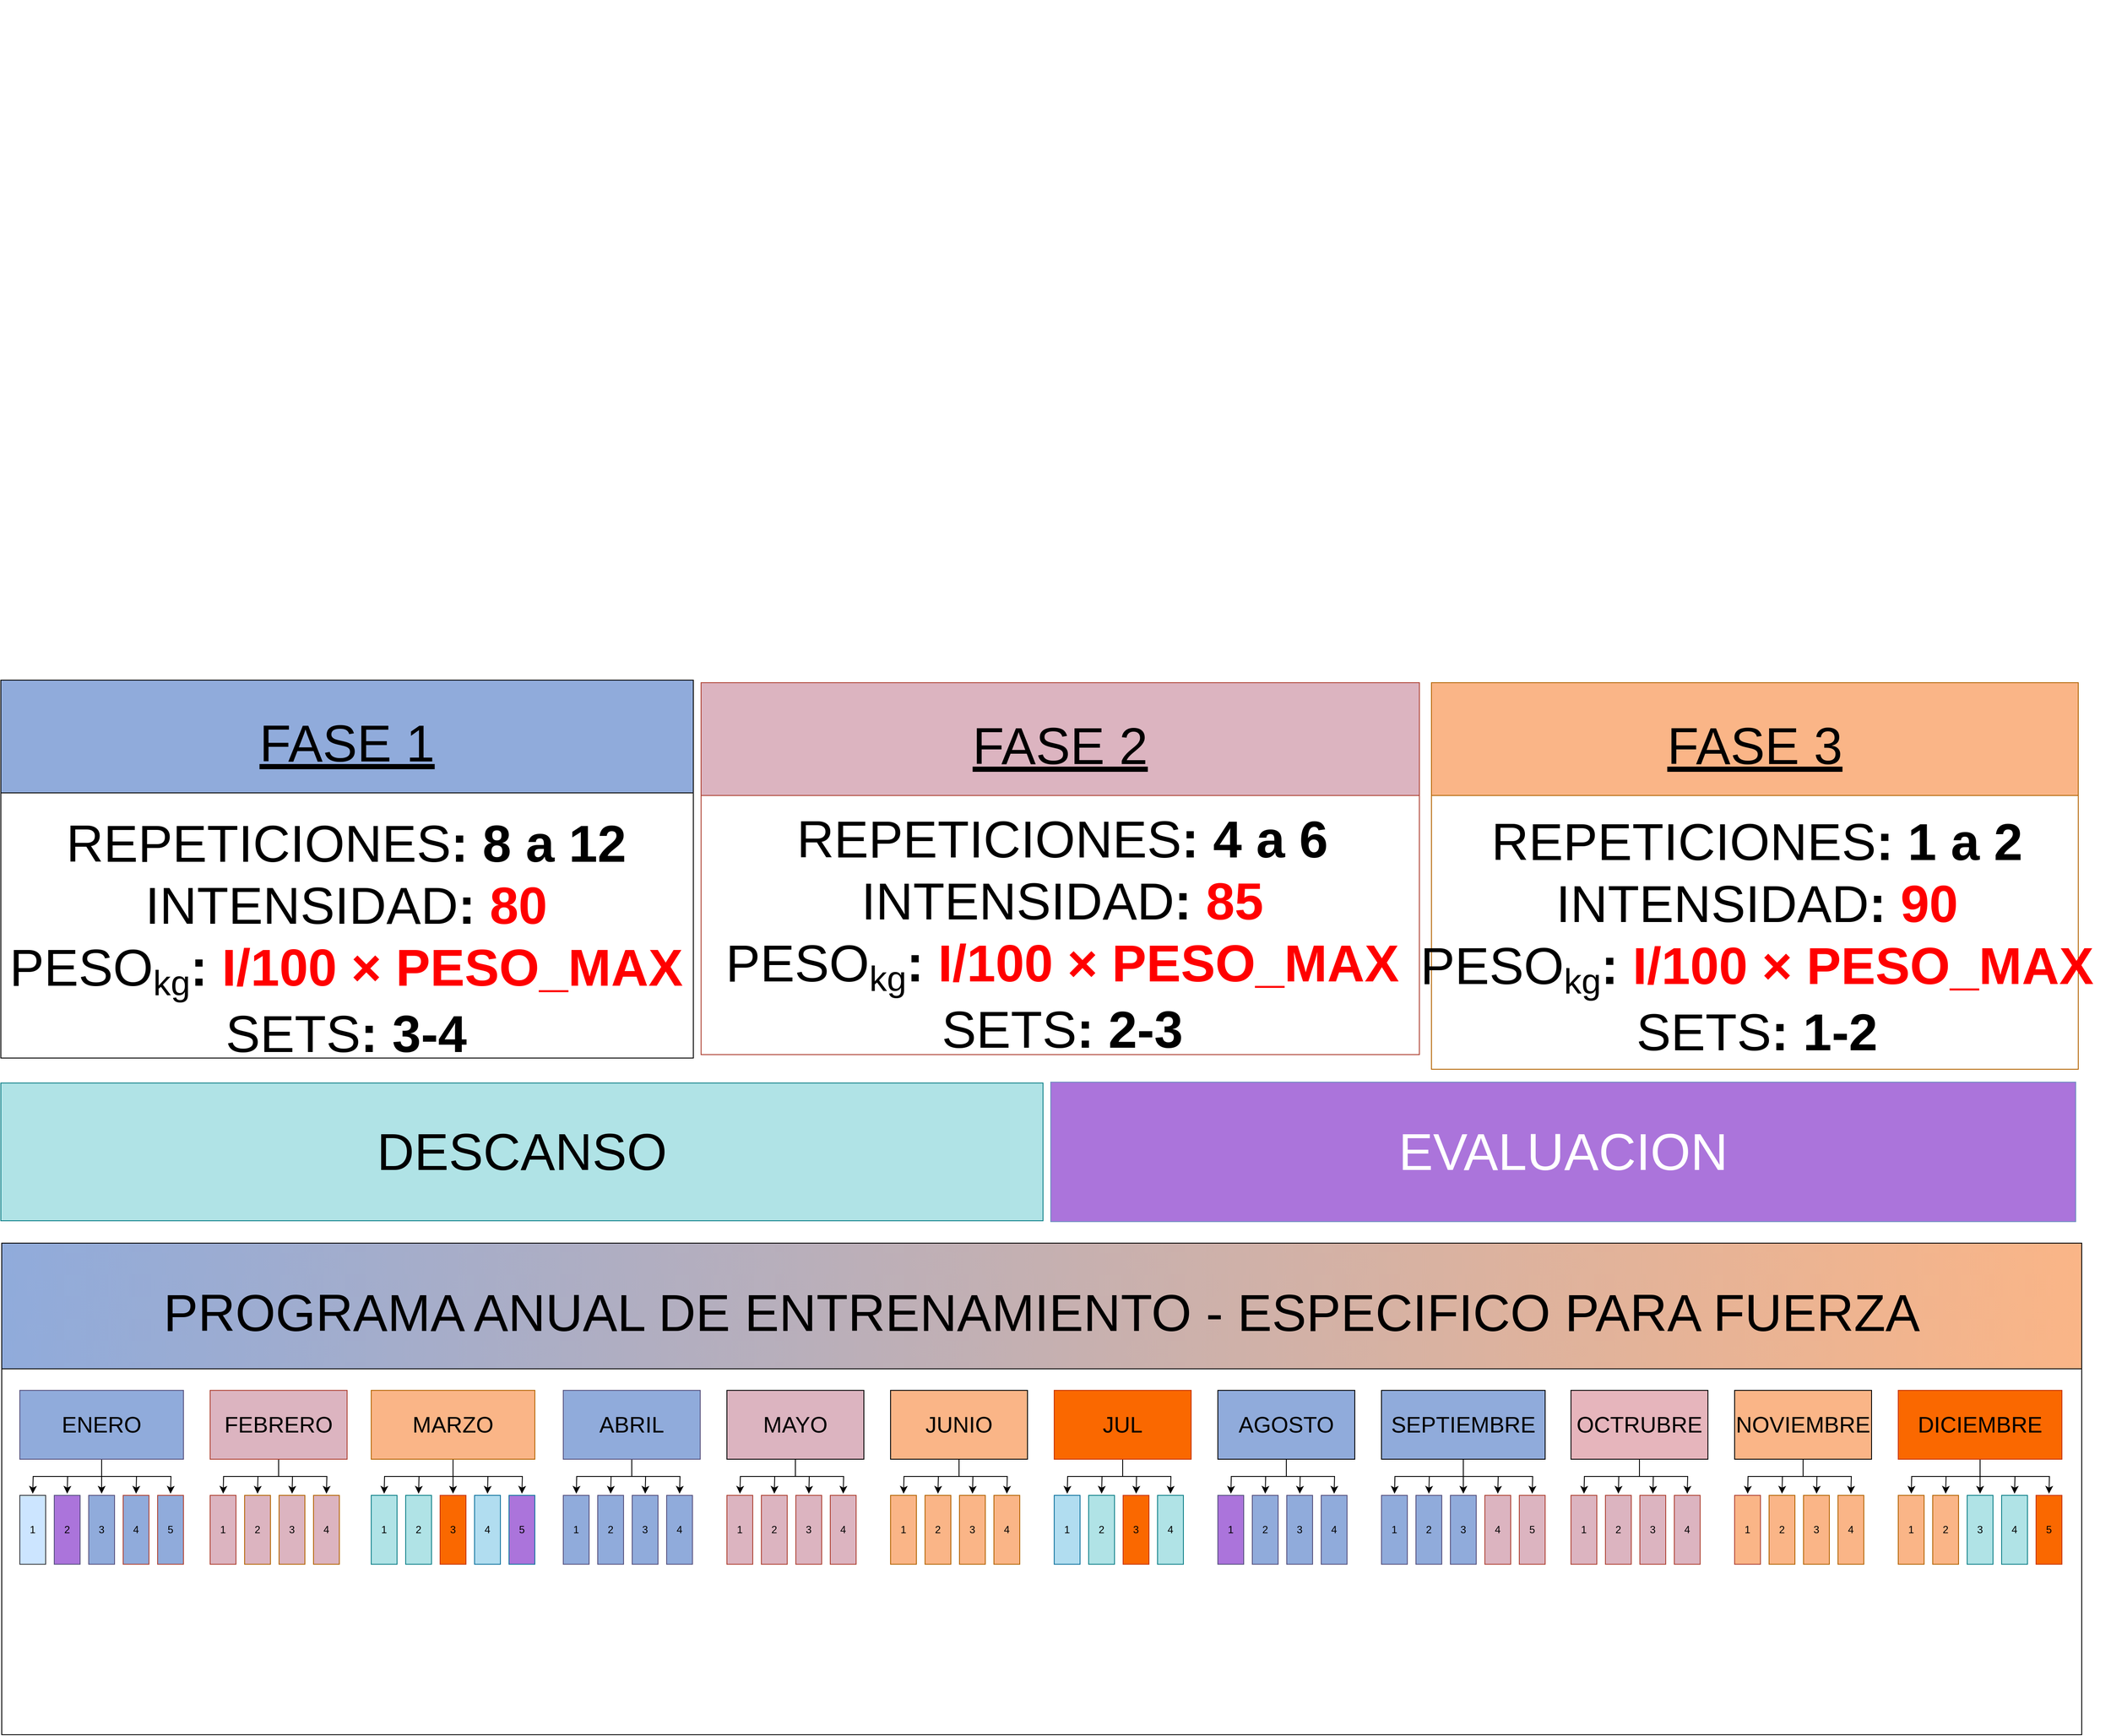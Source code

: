 <mxfile version="20.8.20" type="github">
  <diagram id="v5hP3LnzkyjKXNR7ILOM" name="Page-1">
    <mxGraphModel dx="2040" dy="2489" grid="1" gridSize="1" guides="1" tooltips="1" connect="1" arrows="1" fold="1" page="1" pageScale="1" pageWidth="827" pageHeight="1169" math="0" shadow="0">
      <root>
        <mxCell id="0" />
        <mxCell id="1" parent="0" />
        <mxCell id="fFUsiUg8K44ykZOcUOI2-355" value="" style="shape=image;imageAspect=0;aspect=fixed;verticalLabelPosition=bottom;verticalAlign=top;image=https://i.imgur.com/oUZB5g9.png;clipPath=inset(74.07% 0% 0% 0%);" parent="1" vertex="1">
          <mxGeometry x="403" y="-966" width="2409" height="337.26" as="geometry" />
        </mxCell>
        <mxCell id="fFUsiUg8K44ykZOcUOI2-368" value="" style="shape=image;imageAspect=0;aspect=fixed;verticalLabelPosition=bottom;verticalAlign=top;image=https://i.imgur.com/oUZB5g9.png;clipPath=inset(34.57% 0% 31.48% 0%);" parent="1" vertex="1">
          <mxGeometry x="405" y="-617" width="2410" height="441.83" as="geometry" />
        </mxCell>
        <mxCell id="fFUsiUg8K44ykZOcUOI2-369" value="PROGRAMA ANUAL DE ENTRENAMIENTO - ESPECIFICO PARA FUERZA" style="swimlane;fontFamily=Helvetica;fontSize=60;fontColor=default;strokeColor=#000000;fillColor=#FAB587;gradientColor=#90ABDB;gradientDirection=west;startSize=146;fontStyle=0;swimlaneFillColor=none;rounded=0;sketch=0;glass=0;swimlaneLine=1;" parent="1" vertex="1">
          <mxGeometry x="405" y="478" width="2415" height="571" as="geometry" />
        </mxCell>
        <mxCell id="fFUsiUg8K44ykZOcUOI2-370" style="edgeStyle=orthogonalEdgeStyle;rounded=0;orthogonalLoop=1;jettySize=auto;html=1;" parent="fFUsiUg8K44ykZOcUOI2-369" source="fFUsiUg8K44ykZOcUOI2-375" edge="1">
          <mxGeometry relative="1" as="geometry">
            <mxPoint x="36" y="291" as="targetPoint" />
          </mxGeometry>
        </mxCell>
        <mxCell id="fFUsiUg8K44ykZOcUOI2-371" style="edgeStyle=orthogonalEdgeStyle;rounded=0;orthogonalLoop=1;jettySize=auto;html=1;entryX=0.5;entryY=0;entryDx=0;entryDy=0;" parent="fFUsiUg8K44ykZOcUOI2-369" source="fFUsiUg8K44ykZOcUOI2-375" edge="1">
          <mxGeometry relative="1" as="geometry">
            <mxPoint x="76" y="291" as="targetPoint" />
          </mxGeometry>
        </mxCell>
        <mxCell id="fFUsiUg8K44ykZOcUOI2-372" style="edgeStyle=orthogonalEdgeStyle;rounded=0;orthogonalLoop=1;jettySize=auto;html=1;" parent="fFUsiUg8K44ykZOcUOI2-369" source="fFUsiUg8K44ykZOcUOI2-375" edge="1">
          <mxGeometry relative="1" as="geometry">
            <mxPoint x="116" y="291" as="targetPoint" />
          </mxGeometry>
        </mxCell>
        <mxCell id="fFUsiUg8K44ykZOcUOI2-373" style="edgeStyle=orthogonalEdgeStyle;rounded=0;orthogonalLoop=1;jettySize=auto;html=1;entryX=0.5;entryY=0;entryDx=0;entryDy=0;" parent="fFUsiUg8K44ykZOcUOI2-369" source="fFUsiUg8K44ykZOcUOI2-375" edge="1">
          <mxGeometry relative="1" as="geometry">
            <mxPoint x="156" y="291" as="targetPoint" />
          </mxGeometry>
        </mxCell>
        <mxCell id="fFUsiUg8K44ykZOcUOI2-374" style="edgeStyle=orthogonalEdgeStyle;rounded=0;orthogonalLoop=1;jettySize=auto;html=1;entryX=0.5;entryY=0;entryDx=0;entryDy=0;" parent="fFUsiUg8K44ykZOcUOI2-369" source="fFUsiUg8K44ykZOcUOI2-375" edge="1">
          <mxGeometry relative="1" as="geometry">
            <mxPoint x="196" y="291" as="targetPoint" />
          </mxGeometry>
        </mxCell>
        <mxCell id="fFUsiUg8K44ykZOcUOI2-375" value="ENERO" style="rounded=0;whiteSpace=wrap;html=1;fillColor=#90ABDB;strokeColor=#56517e;fontSize=26;" parent="fFUsiUg8K44ykZOcUOI2-369" vertex="1">
          <mxGeometry x="21" y="171" width="190" height="80" as="geometry" />
        </mxCell>
        <mxCell id="fFUsiUg8K44ykZOcUOI2-377" value="1" style="rounded=0;whiteSpace=wrap;html=1;fillColor=#cce5ff;strokeColor=#36393d;" parent="fFUsiUg8K44ykZOcUOI2-369" vertex="1">
          <mxGeometry x="21" y="293" width="30" height="80" as="geometry" />
        </mxCell>
        <mxCell id="fFUsiUg8K44ykZOcUOI2-379" value="2" style="rounded=0;whiteSpace=wrap;html=1;fillColor=#AB74DB;strokeColor=#56517e;" parent="fFUsiUg8K44ykZOcUOI2-369" vertex="1">
          <mxGeometry x="61" y="293" width="30" height="80" as="geometry" />
        </mxCell>
        <mxCell id="fFUsiUg8K44ykZOcUOI2-381" value="3" style="rounded=0;whiteSpace=wrap;html=1;fillColor=#90ABDB;strokeColor=#56517e;" parent="fFUsiUg8K44ykZOcUOI2-369" vertex="1">
          <mxGeometry x="101" y="293" width="30" height="80" as="geometry" />
        </mxCell>
        <mxCell id="fFUsiUg8K44ykZOcUOI2-383" value="4" style="rounded=0;whiteSpace=wrap;html=1;fillColor=#90ABDB;strokeColor=#ae4132;" parent="fFUsiUg8K44ykZOcUOI2-369" vertex="1">
          <mxGeometry x="141" y="293" width="30" height="80" as="geometry" />
        </mxCell>
        <mxCell id="fFUsiUg8K44ykZOcUOI2-384" value="5" style="rounded=0;whiteSpace=wrap;html=1;fillColor=#90ABDB;strokeColor=#ae4132;" parent="fFUsiUg8K44ykZOcUOI2-369" vertex="1">
          <mxGeometry x="181" y="293" width="30" height="80" as="geometry" />
        </mxCell>
        <mxCell id="fFUsiUg8K44ykZOcUOI2-385" style="edgeStyle=orthogonalEdgeStyle;rounded=0;orthogonalLoop=1;jettySize=auto;html=1;" parent="fFUsiUg8K44ykZOcUOI2-369" source="fFUsiUg8K44ykZOcUOI2-389" edge="1">
          <mxGeometry relative="1" as="geometry">
            <mxPoint x="257.111" y="291" as="targetPoint" />
          </mxGeometry>
        </mxCell>
        <mxCell id="fFUsiUg8K44ykZOcUOI2-386" style="edgeStyle=orthogonalEdgeStyle;rounded=0;orthogonalLoop=1;jettySize=auto;html=1;entryX=0.5;entryY=0;entryDx=0;entryDy=0;" parent="fFUsiUg8K44ykZOcUOI2-369" source="fFUsiUg8K44ykZOcUOI2-389" edge="1">
          <mxGeometry relative="1" as="geometry">
            <mxPoint x="297" y="291" as="targetPoint" />
          </mxGeometry>
        </mxCell>
        <mxCell id="fFUsiUg8K44ykZOcUOI2-387" style="edgeStyle=orthogonalEdgeStyle;rounded=0;orthogonalLoop=1;jettySize=auto;html=1;" parent="fFUsiUg8K44ykZOcUOI2-369" source="fFUsiUg8K44ykZOcUOI2-389" edge="1">
          <mxGeometry relative="1" as="geometry">
            <mxPoint x="337.111" y="291" as="targetPoint" />
          </mxGeometry>
        </mxCell>
        <mxCell id="fFUsiUg8K44ykZOcUOI2-388" style="edgeStyle=orthogonalEdgeStyle;rounded=0;orthogonalLoop=1;jettySize=auto;html=1;entryX=0.5;entryY=0;entryDx=0;entryDy=0;" parent="fFUsiUg8K44ykZOcUOI2-369" source="fFUsiUg8K44ykZOcUOI2-389" edge="1">
          <mxGeometry relative="1" as="geometry">
            <mxPoint x="377" y="291" as="targetPoint" />
          </mxGeometry>
        </mxCell>
        <mxCell id="fFUsiUg8K44ykZOcUOI2-389" value="FEBRERO&lt;br style=&quot;font-size: 26px;&quot;&gt;" style="rounded=0;whiteSpace=wrap;html=1;fillColor=#DCB4C0;fontSize=26;strokeColor=#ae4132;" parent="fFUsiUg8K44ykZOcUOI2-369" vertex="1">
          <mxGeometry x="242" y="171" width="159" height="80" as="geometry" />
        </mxCell>
        <mxCell id="fFUsiUg8K44ykZOcUOI2-391" value="1" style="rounded=0;whiteSpace=wrap;html=1;fillColor=#DCB4C0;strokeColor=#ae4132;" parent="fFUsiUg8K44ykZOcUOI2-369" vertex="1">
          <mxGeometry x="242" y="293" width="30" height="80" as="geometry" />
        </mxCell>
        <mxCell id="fFUsiUg8K44ykZOcUOI2-393" value="2" style="rounded=0;whiteSpace=wrap;html=1;fillColor=#DCB4C0;strokeColor=#b46504;" parent="fFUsiUg8K44ykZOcUOI2-369" vertex="1">
          <mxGeometry x="282" y="293" width="30" height="80" as="geometry" />
        </mxCell>
        <mxCell id="fFUsiUg8K44ykZOcUOI2-395" value="3" style="rounded=0;whiteSpace=wrap;html=1;fillColor=#DCB4C0;strokeColor=#b46504;" parent="fFUsiUg8K44ykZOcUOI2-369" vertex="1">
          <mxGeometry x="322" y="293" width="30" height="80" as="geometry" />
        </mxCell>
        <mxCell id="fFUsiUg8K44ykZOcUOI2-396" value="4" style="rounded=0;whiteSpace=wrap;html=1;fillColor=#DCB4C0;strokeColor=#b46504;" parent="fFUsiUg8K44ykZOcUOI2-369" vertex="1">
          <mxGeometry x="362" y="293" width="30" height="80" as="geometry" />
        </mxCell>
        <mxCell id="fFUsiUg8K44ykZOcUOI2-397" style="edgeStyle=orthogonalEdgeStyle;rounded=0;orthogonalLoop=1;jettySize=auto;html=1;" parent="fFUsiUg8K44ykZOcUOI2-369" source="fFUsiUg8K44ykZOcUOI2-402" edge="1">
          <mxGeometry relative="1" as="geometry">
            <mxPoint x="444" y="291" as="targetPoint" />
          </mxGeometry>
        </mxCell>
        <mxCell id="fFUsiUg8K44ykZOcUOI2-398" style="edgeStyle=orthogonalEdgeStyle;rounded=0;orthogonalLoop=1;jettySize=auto;html=1;entryX=0.5;entryY=0;entryDx=0;entryDy=0;" parent="fFUsiUg8K44ykZOcUOI2-369" source="fFUsiUg8K44ykZOcUOI2-402" edge="1">
          <mxGeometry relative="1" as="geometry">
            <mxPoint x="484" y="291" as="targetPoint" />
          </mxGeometry>
        </mxCell>
        <mxCell id="fFUsiUg8K44ykZOcUOI2-399" style="edgeStyle=orthogonalEdgeStyle;rounded=0;orthogonalLoop=1;jettySize=auto;html=1;" parent="fFUsiUg8K44ykZOcUOI2-369" source="fFUsiUg8K44ykZOcUOI2-402" edge="1">
          <mxGeometry relative="1" as="geometry">
            <mxPoint x="524" y="291" as="targetPoint" />
          </mxGeometry>
        </mxCell>
        <mxCell id="fFUsiUg8K44ykZOcUOI2-400" style="edgeStyle=orthogonalEdgeStyle;rounded=0;orthogonalLoop=1;jettySize=auto;html=1;entryX=0.5;entryY=0;entryDx=0;entryDy=0;" parent="fFUsiUg8K44ykZOcUOI2-369" source="fFUsiUg8K44ykZOcUOI2-402" edge="1">
          <mxGeometry relative="1" as="geometry">
            <mxPoint x="564" y="291" as="targetPoint" />
          </mxGeometry>
        </mxCell>
        <mxCell id="fFUsiUg8K44ykZOcUOI2-401" style="edgeStyle=orthogonalEdgeStyle;rounded=0;orthogonalLoop=1;jettySize=auto;html=1;entryX=0.5;entryY=0;entryDx=0;entryDy=0;" parent="fFUsiUg8K44ykZOcUOI2-369" source="fFUsiUg8K44ykZOcUOI2-402" edge="1">
          <mxGeometry relative="1" as="geometry">
            <mxPoint x="604" y="291" as="targetPoint" />
          </mxGeometry>
        </mxCell>
        <mxCell id="fFUsiUg8K44ykZOcUOI2-402" value="MARZO" style="rounded=0;whiteSpace=wrap;html=1;fillColor=#FAB587;fontSize=26;strokeColor=#b46504;" parent="fFUsiUg8K44ykZOcUOI2-369" vertex="1">
          <mxGeometry x="429" y="171" width="190" height="80" as="geometry" />
        </mxCell>
        <mxCell id="fFUsiUg8K44ykZOcUOI2-404" value="1" style="rounded=0;whiteSpace=wrap;html=1;fillColor=#b0e3e6;strokeColor=#0e8088;" parent="fFUsiUg8K44ykZOcUOI2-369" vertex="1">
          <mxGeometry x="429" y="293" width="30" height="80" as="geometry" />
        </mxCell>
        <mxCell id="fFUsiUg8K44ykZOcUOI2-406" value="2" style="rounded=0;whiteSpace=wrap;html=1;fillColor=#b0e3e6;strokeColor=#0e8088;" parent="fFUsiUg8K44ykZOcUOI2-369" vertex="1">
          <mxGeometry x="469" y="293" width="30" height="80" as="geometry" />
        </mxCell>
        <mxCell id="fFUsiUg8K44ykZOcUOI2-408" value="3" style="rounded=0;whiteSpace=wrap;html=1;fillColor=#fa6800;strokeColor=#C73500;fontColor=#000000;" parent="fFUsiUg8K44ykZOcUOI2-369" vertex="1">
          <mxGeometry x="509" y="293" width="30" height="80" as="geometry" />
        </mxCell>
        <mxCell id="fFUsiUg8K44ykZOcUOI2-410" value="4" style="rounded=0;whiteSpace=wrap;html=1;fillColor=#b1ddf0;strokeColor=#10739e;" parent="fFUsiUg8K44ykZOcUOI2-369" vertex="1">
          <mxGeometry x="549" y="293" width="30" height="80" as="geometry" />
        </mxCell>
        <mxCell id="fFUsiUg8K44ykZOcUOI2-411" value="5" style="rounded=0;whiteSpace=wrap;html=1;fillColor=#AB74DB;strokeColor=#10739e;" parent="fFUsiUg8K44ykZOcUOI2-369" vertex="1">
          <mxGeometry x="589" y="293" width="30" height="80" as="geometry" />
        </mxCell>
        <mxCell id="fFUsiUg8K44ykZOcUOI2-412" style="edgeStyle=orthogonalEdgeStyle;rounded=0;orthogonalLoop=1;jettySize=auto;html=1;" parent="fFUsiUg8K44ykZOcUOI2-369" source="fFUsiUg8K44ykZOcUOI2-416" edge="1">
          <mxGeometry relative="1" as="geometry">
            <mxPoint x="667.111" y="291" as="targetPoint" />
          </mxGeometry>
        </mxCell>
        <mxCell id="fFUsiUg8K44ykZOcUOI2-413" style="edgeStyle=orthogonalEdgeStyle;rounded=0;orthogonalLoop=1;jettySize=auto;html=1;entryX=0.5;entryY=0;entryDx=0;entryDy=0;" parent="fFUsiUg8K44ykZOcUOI2-369" source="fFUsiUg8K44ykZOcUOI2-416" edge="1">
          <mxGeometry relative="1" as="geometry">
            <mxPoint x="707" y="291" as="targetPoint" />
          </mxGeometry>
        </mxCell>
        <mxCell id="fFUsiUg8K44ykZOcUOI2-414" style="edgeStyle=orthogonalEdgeStyle;rounded=0;orthogonalLoop=1;jettySize=auto;html=1;" parent="fFUsiUg8K44ykZOcUOI2-369" source="fFUsiUg8K44ykZOcUOI2-416" edge="1">
          <mxGeometry relative="1" as="geometry">
            <mxPoint x="747.111" y="291" as="targetPoint" />
          </mxGeometry>
        </mxCell>
        <mxCell id="fFUsiUg8K44ykZOcUOI2-415" style="edgeStyle=orthogonalEdgeStyle;rounded=0;orthogonalLoop=1;jettySize=auto;html=1;entryX=0.5;entryY=0;entryDx=0;entryDy=0;" parent="fFUsiUg8K44ykZOcUOI2-369" source="fFUsiUg8K44ykZOcUOI2-416" edge="1">
          <mxGeometry relative="1" as="geometry">
            <mxPoint x="787" y="291" as="targetPoint" />
          </mxGeometry>
        </mxCell>
        <mxCell id="fFUsiUg8K44ykZOcUOI2-416" value="ABRIL" style="rounded=0;whiteSpace=wrap;html=1;fillColor=#90ABDB;fontSize=26;strokeColor=#56517e;" parent="fFUsiUg8K44ykZOcUOI2-369" vertex="1">
          <mxGeometry x="652" y="171" width="159" height="80" as="geometry" />
        </mxCell>
        <mxCell id="fFUsiUg8K44ykZOcUOI2-418" value="1" style="rounded=0;whiteSpace=wrap;html=1;fillColor=#90ABDB;strokeColor=#56517e;" parent="fFUsiUg8K44ykZOcUOI2-369" vertex="1">
          <mxGeometry x="652" y="293" width="30" height="80" as="geometry" />
        </mxCell>
        <mxCell id="fFUsiUg8K44ykZOcUOI2-420" value="2" style="rounded=0;whiteSpace=wrap;html=1;fillColor=#90ABDB;strokeColor=#56517e;" parent="fFUsiUg8K44ykZOcUOI2-369" vertex="1">
          <mxGeometry x="692" y="293" width="30" height="80" as="geometry" />
        </mxCell>
        <mxCell id="fFUsiUg8K44ykZOcUOI2-422" value="3" style="rounded=0;whiteSpace=wrap;html=1;fillColor=#90ABDB;strokeColor=#56517e;" parent="fFUsiUg8K44ykZOcUOI2-369" vertex="1">
          <mxGeometry x="732" y="293" width="30" height="80" as="geometry" />
        </mxCell>
        <mxCell id="fFUsiUg8K44ykZOcUOI2-423" value="4" style="rounded=0;whiteSpace=wrap;html=1;fillColor=#90ABDB;strokeColor=#56517e;" parent="fFUsiUg8K44ykZOcUOI2-369" vertex="1">
          <mxGeometry x="772" y="293" width="30" height="80" as="geometry" />
        </mxCell>
        <mxCell id="fFUsiUg8K44ykZOcUOI2-424" style="edgeStyle=orthogonalEdgeStyle;rounded=0;orthogonalLoop=1;jettySize=auto;html=1;" parent="fFUsiUg8K44ykZOcUOI2-369" source="fFUsiUg8K44ykZOcUOI2-428" edge="1">
          <mxGeometry relative="1" as="geometry">
            <mxPoint x="857.111" y="291" as="targetPoint" />
          </mxGeometry>
        </mxCell>
        <mxCell id="fFUsiUg8K44ykZOcUOI2-425" style="edgeStyle=orthogonalEdgeStyle;rounded=0;orthogonalLoop=1;jettySize=auto;html=1;entryX=0.5;entryY=0;entryDx=0;entryDy=0;" parent="fFUsiUg8K44ykZOcUOI2-369" source="fFUsiUg8K44ykZOcUOI2-428" edge="1">
          <mxGeometry relative="1" as="geometry">
            <mxPoint x="897" y="291" as="targetPoint" />
          </mxGeometry>
        </mxCell>
        <mxCell id="fFUsiUg8K44ykZOcUOI2-426" style="edgeStyle=orthogonalEdgeStyle;rounded=0;orthogonalLoop=1;jettySize=auto;html=1;" parent="fFUsiUg8K44ykZOcUOI2-369" source="fFUsiUg8K44ykZOcUOI2-428" edge="1">
          <mxGeometry relative="1" as="geometry">
            <mxPoint x="937.111" y="291" as="targetPoint" />
          </mxGeometry>
        </mxCell>
        <mxCell id="fFUsiUg8K44ykZOcUOI2-427" style="edgeStyle=orthogonalEdgeStyle;rounded=0;orthogonalLoop=1;jettySize=auto;html=1;entryX=0.5;entryY=0;entryDx=0;entryDy=0;" parent="fFUsiUg8K44ykZOcUOI2-369" source="fFUsiUg8K44ykZOcUOI2-428" edge="1">
          <mxGeometry relative="1" as="geometry">
            <mxPoint x="977" y="291" as="targetPoint" />
          </mxGeometry>
        </mxCell>
        <mxCell id="fFUsiUg8K44ykZOcUOI2-428" value="MAYO" style="rounded=0;whiteSpace=wrap;html=1;fillColor=#DCB4C0;fontSize=26;" parent="fFUsiUg8K44ykZOcUOI2-369" vertex="1">
          <mxGeometry x="842" y="171" width="159" height="80" as="geometry" />
        </mxCell>
        <mxCell id="fFUsiUg8K44ykZOcUOI2-430" value="1" style="rounded=0;whiteSpace=wrap;html=1;fillColor=#DCB4C0;strokeColor=#ae4132;" parent="fFUsiUg8K44ykZOcUOI2-369" vertex="1">
          <mxGeometry x="842" y="293" width="30" height="80" as="geometry" />
        </mxCell>
        <mxCell id="fFUsiUg8K44ykZOcUOI2-432" value="2" style="rounded=0;whiteSpace=wrap;html=1;fillColor=#DCB4C0;strokeColor=#ae4132;" parent="fFUsiUg8K44ykZOcUOI2-369" vertex="1">
          <mxGeometry x="882" y="293" width="30" height="80" as="geometry" />
        </mxCell>
        <mxCell id="fFUsiUg8K44ykZOcUOI2-434" value="3" style="rounded=0;whiteSpace=wrap;html=1;fillColor=#DCB4C0;strokeColor=#ae4132;" parent="fFUsiUg8K44ykZOcUOI2-369" vertex="1">
          <mxGeometry x="922" y="293" width="30" height="80" as="geometry" />
        </mxCell>
        <mxCell id="fFUsiUg8K44ykZOcUOI2-435" value="4" style="rounded=0;whiteSpace=wrap;html=1;fillColor=#DCB4C0;strokeColor=#ae4132;" parent="fFUsiUg8K44ykZOcUOI2-369" vertex="1">
          <mxGeometry x="962" y="293" width="30" height="80" as="geometry" />
        </mxCell>
        <mxCell id="fFUsiUg8K44ykZOcUOI2-436" style="edgeStyle=orthogonalEdgeStyle;rounded=0;orthogonalLoop=1;jettySize=auto;html=1;" parent="fFUsiUg8K44ykZOcUOI2-369" source="fFUsiUg8K44ykZOcUOI2-440" edge="1">
          <mxGeometry relative="1" as="geometry">
            <mxPoint x="1047.111" y="291" as="targetPoint" />
          </mxGeometry>
        </mxCell>
        <mxCell id="fFUsiUg8K44ykZOcUOI2-437" style="edgeStyle=orthogonalEdgeStyle;rounded=0;orthogonalLoop=1;jettySize=auto;html=1;entryX=0.5;entryY=0;entryDx=0;entryDy=0;" parent="fFUsiUg8K44ykZOcUOI2-369" source="fFUsiUg8K44ykZOcUOI2-440" edge="1">
          <mxGeometry relative="1" as="geometry">
            <mxPoint x="1087" y="291" as="targetPoint" />
          </mxGeometry>
        </mxCell>
        <mxCell id="fFUsiUg8K44ykZOcUOI2-438" style="edgeStyle=orthogonalEdgeStyle;rounded=0;orthogonalLoop=1;jettySize=auto;html=1;" parent="fFUsiUg8K44ykZOcUOI2-369" source="fFUsiUg8K44ykZOcUOI2-440" edge="1">
          <mxGeometry relative="1" as="geometry">
            <mxPoint x="1127.111" y="291" as="targetPoint" />
          </mxGeometry>
        </mxCell>
        <mxCell id="fFUsiUg8K44ykZOcUOI2-439" style="edgeStyle=orthogonalEdgeStyle;rounded=0;orthogonalLoop=1;jettySize=auto;html=1;entryX=0.5;entryY=0;entryDx=0;entryDy=0;" parent="fFUsiUg8K44ykZOcUOI2-369" source="fFUsiUg8K44ykZOcUOI2-440" edge="1">
          <mxGeometry relative="1" as="geometry">
            <mxPoint x="1167" y="291" as="targetPoint" />
          </mxGeometry>
        </mxCell>
        <mxCell id="fFUsiUg8K44ykZOcUOI2-440" value="JUNIO" style="rounded=0;whiteSpace=wrap;html=1;fillColor=#FAB587;fontSize=26;" parent="fFUsiUg8K44ykZOcUOI2-369" vertex="1">
          <mxGeometry x="1032" y="171" width="159" height="80" as="geometry" />
        </mxCell>
        <mxCell id="fFUsiUg8K44ykZOcUOI2-442" value="1" style="rounded=0;whiteSpace=wrap;html=1;fillColor=#FAB587;strokeColor=#b46504;" parent="fFUsiUg8K44ykZOcUOI2-369" vertex="1">
          <mxGeometry x="1032" y="293" width="30" height="80" as="geometry" />
        </mxCell>
        <mxCell id="fFUsiUg8K44ykZOcUOI2-444" value="2" style="rounded=0;whiteSpace=wrap;html=1;fillColor=#FAB587;strokeColor=#b46504;" parent="fFUsiUg8K44ykZOcUOI2-369" vertex="1">
          <mxGeometry x="1072" y="293" width="30" height="80" as="geometry" />
        </mxCell>
        <mxCell id="fFUsiUg8K44ykZOcUOI2-446" value="3" style="rounded=0;whiteSpace=wrap;html=1;fillColor=#FAB587;strokeColor=#b46504;" parent="fFUsiUg8K44ykZOcUOI2-369" vertex="1">
          <mxGeometry x="1112" y="293" width="30" height="80" as="geometry" />
        </mxCell>
        <mxCell id="fFUsiUg8K44ykZOcUOI2-447" value="4" style="rounded=0;whiteSpace=wrap;html=1;fillColor=#FAB587;strokeColor=#b46504;" parent="fFUsiUg8K44ykZOcUOI2-369" vertex="1">
          <mxGeometry x="1152" y="293" width="30" height="80" as="geometry" />
        </mxCell>
        <mxCell id="fFUsiUg8K44ykZOcUOI2-448" style="edgeStyle=orthogonalEdgeStyle;rounded=0;orthogonalLoop=1;jettySize=auto;html=1;" parent="fFUsiUg8K44ykZOcUOI2-369" source="fFUsiUg8K44ykZOcUOI2-452" edge="1">
          <mxGeometry relative="1" as="geometry">
            <mxPoint x="1237.111" y="291" as="targetPoint" />
          </mxGeometry>
        </mxCell>
        <mxCell id="fFUsiUg8K44ykZOcUOI2-449" style="edgeStyle=orthogonalEdgeStyle;rounded=0;orthogonalLoop=1;jettySize=auto;html=1;entryX=0.5;entryY=0;entryDx=0;entryDy=0;" parent="fFUsiUg8K44ykZOcUOI2-369" source="fFUsiUg8K44ykZOcUOI2-452" edge="1">
          <mxGeometry relative="1" as="geometry">
            <mxPoint x="1277" y="291" as="targetPoint" />
          </mxGeometry>
        </mxCell>
        <mxCell id="fFUsiUg8K44ykZOcUOI2-450" style="edgeStyle=orthogonalEdgeStyle;rounded=0;orthogonalLoop=1;jettySize=auto;html=1;" parent="fFUsiUg8K44ykZOcUOI2-369" source="fFUsiUg8K44ykZOcUOI2-452" edge="1">
          <mxGeometry relative="1" as="geometry">
            <mxPoint x="1317.111" y="291" as="targetPoint" />
          </mxGeometry>
        </mxCell>
        <mxCell id="fFUsiUg8K44ykZOcUOI2-451" style="edgeStyle=orthogonalEdgeStyle;rounded=0;orthogonalLoop=1;jettySize=auto;html=1;entryX=0.5;entryY=0;entryDx=0;entryDy=0;" parent="fFUsiUg8K44ykZOcUOI2-369" source="fFUsiUg8K44ykZOcUOI2-452" edge="1">
          <mxGeometry relative="1" as="geometry">
            <mxPoint x="1357" y="291" as="targetPoint" />
          </mxGeometry>
        </mxCell>
        <mxCell id="fFUsiUg8K44ykZOcUOI2-452" value="JUL" style="rounded=0;whiteSpace=wrap;html=1;fillColor=#fa6800;fontSize=26;fontColor=#000000;strokeColor=#C73500;" parent="fFUsiUg8K44ykZOcUOI2-369" vertex="1">
          <mxGeometry x="1222" y="171" width="159" height="80" as="geometry" />
        </mxCell>
        <mxCell id="fFUsiUg8K44ykZOcUOI2-454" value="1" style="rounded=0;whiteSpace=wrap;html=1;fillColor=#b1ddf0;strokeColor=#10739e;" parent="fFUsiUg8K44ykZOcUOI2-369" vertex="1">
          <mxGeometry x="1222" y="293" width="30" height="80" as="geometry" />
        </mxCell>
        <mxCell id="fFUsiUg8K44ykZOcUOI2-456" value="2" style="rounded=0;whiteSpace=wrap;html=1;fillColor=#b0e3e6;strokeColor=#0e8088;" parent="fFUsiUg8K44ykZOcUOI2-369" vertex="1">
          <mxGeometry x="1262" y="293" width="30" height="80" as="geometry" />
        </mxCell>
        <mxCell id="fFUsiUg8K44ykZOcUOI2-458" value="3" style="rounded=0;whiteSpace=wrap;html=1;fillColor=#fa6800;fontColor=#000000;strokeColor=#C73500;" parent="fFUsiUg8K44ykZOcUOI2-369" vertex="1">
          <mxGeometry x="1302" y="293" width="30" height="80" as="geometry" />
        </mxCell>
        <mxCell id="fFUsiUg8K44ykZOcUOI2-459" value="4" style="rounded=0;whiteSpace=wrap;html=1;fillColor=#b0e3e6;strokeColor=#0e8088;" parent="fFUsiUg8K44ykZOcUOI2-369" vertex="1">
          <mxGeometry x="1342" y="293" width="30" height="80" as="geometry" />
        </mxCell>
        <mxCell id="fFUsiUg8K44ykZOcUOI2-460" style="edgeStyle=orthogonalEdgeStyle;rounded=0;orthogonalLoop=1;jettySize=auto;html=1;" parent="fFUsiUg8K44ykZOcUOI2-369" source="fFUsiUg8K44ykZOcUOI2-464" edge="1">
          <mxGeometry relative="1" as="geometry">
            <mxPoint x="1427.111" y="291" as="targetPoint" />
          </mxGeometry>
        </mxCell>
        <mxCell id="fFUsiUg8K44ykZOcUOI2-461" style="edgeStyle=orthogonalEdgeStyle;rounded=0;orthogonalLoop=1;jettySize=auto;html=1;entryX=0.5;entryY=0;entryDx=0;entryDy=0;" parent="fFUsiUg8K44ykZOcUOI2-369" source="fFUsiUg8K44ykZOcUOI2-464" edge="1">
          <mxGeometry relative="1" as="geometry">
            <mxPoint x="1467" y="291" as="targetPoint" />
          </mxGeometry>
        </mxCell>
        <mxCell id="fFUsiUg8K44ykZOcUOI2-462" style="edgeStyle=orthogonalEdgeStyle;rounded=0;orthogonalLoop=1;jettySize=auto;html=1;" parent="fFUsiUg8K44ykZOcUOI2-369" source="fFUsiUg8K44ykZOcUOI2-464" edge="1">
          <mxGeometry relative="1" as="geometry">
            <mxPoint x="1507.111" y="291" as="targetPoint" />
          </mxGeometry>
        </mxCell>
        <mxCell id="fFUsiUg8K44ykZOcUOI2-463" style="edgeStyle=orthogonalEdgeStyle;rounded=0;orthogonalLoop=1;jettySize=auto;html=1;entryX=0.5;entryY=0;entryDx=0;entryDy=0;" parent="fFUsiUg8K44ykZOcUOI2-369" source="fFUsiUg8K44ykZOcUOI2-464" edge="1">
          <mxGeometry relative="1" as="geometry">
            <mxPoint x="1547" y="291" as="targetPoint" />
          </mxGeometry>
        </mxCell>
        <mxCell id="fFUsiUg8K44ykZOcUOI2-464" value="AGOSTO" style="rounded=0;whiteSpace=wrap;html=1;fillColor=#90ABDB;fontSize=26;" parent="fFUsiUg8K44ykZOcUOI2-369" vertex="1">
          <mxGeometry x="1412" y="171" width="159" height="80" as="geometry" />
        </mxCell>
        <mxCell id="fFUsiUg8K44ykZOcUOI2-466" value="1" style="rounded=0;whiteSpace=wrap;html=1;fillColor=#AB74DB;strokeColor=#56517e;" parent="fFUsiUg8K44ykZOcUOI2-369" vertex="1">
          <mxGeometry x="1412" y="293" width="30" height="80" as="geometry" />
        </mxCell>
        <mxCell id="fFUsiUg8K44ykZOcUOI2-468" value="2" style="rounded=0;whiteSpace=wrap;html=1;fillColor=#90ABDB;strokeColor=#56517e;" parent="fFUsiUg8K44ykZOcUOI2-369" vertex="1">
          <mxGeometry x="1452" y="293" width="30" height="80" as="geometry" />
        </mxCell>
        <mxCell id="fFUsiUg8K44ykZOcUOI2-470" value="3" style="rounded=0;whiteSpace=wrap;html=1;fillColor=#90ABDB;strokeColor=#56517e;" parent="fFUsiUg8K44ykZOcUOI2-369" vertex="1">
          <mxGeometry x="1492" y="293" width="30" height="80" as="geometry" />
        </mxCell>
        <mxCell id="fFUsiUg8K44ykZOcUOI2-471" value="4" style="rounded=0;whiteSpace=wrap;html=1;fillColor=#90ABDB;strokeColor=#56517e;" parent="fFUsiUg8K44ykZOcUOI2-369" vertex="1">
          <mxGeometry x="1532" y="293" width="30" height="80" as="geometry" />
        </mxCell>
        <mxCell id="fFUsiUg8K44ykZOcUOI2-472" style="edgeStyle=orthogonalEdgeStyle;rounded=0;orthogonalLoop=1;jettySize=auto;html=1;" parent="fFUsiUg8K44ykZOcUOI2-369" source="fFUsiUg8K44ykZOcUOI2-477" edge="1">
          <mxGeometry relative="1" as="geometry">
            <mxPoint x="1617.111" y="291" as="targetPoint" />
          </mxGeometry>
        </mxCell>
        <mxCell id="fFUsiUg8K44ykZOcUOI2-473" style="edgeStyle=orthogonalEdgeStyle;rounded=0;orthogonalLoop=1;jettySize=auto;html=1;entryX=0.5;entryY=0;entryDx=0;entryDy=0;" parent="fFUsiUg8K44ykZOcUOI2-369" source="fFUsiUg8K44ykZOcUOI2-477" edge="1">
          <mxGeometry relative="1" as="geometry">
            <mxPoint x="1657" y="291" as="targetPoint" />
          </mxGeometry>
        </mxCell>
        <mxCell id="fFUsiUg8K44ykZOcUOI2-474" style="edgeStyle=orthogonalEdgeStyle;rounded=0;orthogonalLoop=1;jettySize=auto;html=1;" parent="fFUsiUg8K44ykZOcUOI2-369" source="fFUsiUg8K44ykZOcUOI2-477" edge="1">
          <mxGeometry relative="1" as="geometry">
            <mxPoint x="1697" y="291" as="targetPoint" />
          </mxGeometry>
        </mxCell>
        <mxCell id="fFUsiUg8K44ykZOcUOI2-475" style="edgeStyle=orthogonalEdgeStyle;rounded=0;orthogonalLoop=1;jettySize=auto;html=1;entryX=0.5;entryY=0;entryDx=0;entryDy=0;" parent="fFUsiUg8K44ykZOcUOI2-369" source="fFUsiUg8K44ykZOcUOI2-477" edge="1">
          <mxGeometry relative="1" as="geometry">
            <mxPoint x="1737" y="291" as="targetPoint" />
          </mxGeometry>
        </mxCell>
        <mxCell id="fFUsiUg8K44ykZOcUOI2-476" style="edgeStyle=orthogonalEdgeStyle;rounded=0;orthogonalLoop=1;jettySize=auto;html=1;entryX=0.5;entryY=0;entryDx=0;entryDy=0;" parent="fFUsiUg8K44ykZOcUOI2-369" source="fFUsiUg8K44ykZOcUOI2-477" edge="1">
          <mxGeometry relative="1" as="geometry">
            <mxPoint x="1777" y="291" as="targetPoint" />
          </mxGeometry>
        </mxCell>
        <mxCell id="fFUsiUg8K44ykZOcUOI2-477" value="SEPTIEMBRE" style="rounded=0;whiteSpace=wrap;html=1;fillColor=#90ABDB;fontSize=26;" parent="fFUsiUg8K44ykZOcUOI2-369" vertex="1">
          <mxGeometry x="1602" y="171" width="190" height="80" as="geometry" />
        </mxCell>
        <mxCell id="fFUsiUg8K44ykZOcUOI2-479" value="1" style="rounded=0;whiteSpace=wrap;html=1;fillColor=#90ABDB;strokeColor=#56517e;" parent="fFUsiUg8K44ykZOcUOI2-369" vertex="1">
          <mxGeometry x="1602" y="293" width="30" height="80" as="geometry" />
        </mxCell>
        <mxCell id="fFUsiUg8K44ykZOcUOI2-481" value="2" style="rounded=0;whiteSpace=wrap;html=1;fillColor=#90ABDB;strokeColor=#56517e;" parent="fFUsiUg8K44ykZOcUOI2-369" vertex="1">
          <mxGeometry x="1642" y="293" width="30" height="80" as="geometry" />
        </mxCell>
        <mxCell id="fFUsiUg8K44ykZOcUOI2-483" value="3" style="rounded=0;whiteSpace=wrap;html=1;fillColor=#90ABDB;strokeColor=#56517e;" parent="fFUsiUg8K44ykZOcUOI2-369" vertex="1">
          <mxGeometry x="1682" y="293" width="30" height="80" as="geometry" />
        </mxCell>
        <mxCell id="fFUsiUg8K44ykZOcUOI2-485" value="4" style="rounded=0;whiteSpace=wrap;html=1;fillColor=#DCB4C0;strokeColor=#ae4132;" parent="fFUsiUg8K44ykZOcUOI2-369" vertex="1">
          <mxGeometry x="1722" y="293" width="30" height="80" as="geometry" />
        </mxCell>
        <mxCell id="fFUsiUg8K44ykZOcUOI2-486" value="5" style="rounded=0;whiteSpace=wrap;html=1;fillColor=#DCB4C0;strokeColor=#ae4132;" parent="fFUsiUg8K44ykZOcUOI2-369" vertex="1">
          <mxGeometry x="1762" y="293" width="30" height="80" as="geometry" />
        </mxCell>
        <mxCell id="fFUsiUg8K44ykZOcUOI2-487" style="edgeStyle=orthogonalEdgeStyle;rounded=0;orthogonalLoop=1;jettySize=auto;html=1;" parent="fFUsiUg8K44ykZOcUOI2-369" source="fFUsiUg8K44ykZOcUOI2-491" edge="1">
          <mxGeometry relative="1" as="geometry">
            <mxPoint x="1837.111" y="291" as="targetPoint" />
          </mxGeometry>
        </mxCell>
        <mxCell id="fFUsiUg8K44ykZOcUOI2-488" style="edgeStyle=orthogonalEdgeStyle;rounded=0;orthogonalLoop=1;jettySize=auto;html=1;entryX=0.5;entryY=0;entryDx=0;entryDy=0;" parent="fFUsiUg8K44ykZOcUOI2-369" source="fFUsiUg8K44ykZOcUOI2-491" edge="1">
          <mxGeometry relative="1" as="geometry">
            <mxPoint x="1877" y="291" as="targetPoint" />
          </mxGeometry>
        </mxCell>
        <mxCell id="fFUsiUg8K44ykZOcUOI2-489" style="edgeStyle=orthogonalEdgeStyle;rounded=0;orthogonalLoop=1;jettySize=auto;html=1;" parent="fFUsiUg8K44ykZOcUOI2-369" source="fFUsiUg8K44ykZOcUOI2-491" edge="1">
          <mxGeometry relative="1" as="geometry">
            <mxPoint x="1917.111" y="291" as="targetPoint" />
          </mxGeometry>
        </mxCell>
        <mxCell id="fFUsiUg8K44ykZOcUOI2-490" style="edgeStyle=orthogonalEdgeStyle;rounded=0;orthogonalLoop=1;jettySize=auto;html=1;entryX=0.5;entryY=0;entryDx=0;entryDy=0;" parent="fFUsiUg8K44ykZOcUOI2-369" source="fFUsiUg8K44ykZOcUOI2-491" edge="1">
          <mxGeometry relative="1" as="geometry">
            <mxPoint x="1957" y="291" as="targetPoint" />
          </mxGeometry>
        </mxCell>
        <mxCell id="fFUsiUg8K44ykZOcUOI2-491" value="OCTRUBRE" style="rounded=0;whiteSpace=wrap;html=1;fillColor=#e6b5bc;fontSize=26;" parent="fFUsiUg8K44ykZOcUOI2-369" vertex="1">
          <mxGeometry x="1822" y="171" width="159" height="80" as="geometry" />
        </mxCell>
        <mxCell id="fFUsiUg8K44ykZOcUOI2-493" value="1" style="rounded=0;whiteSpace=wrap;html=1;fillColor=#DCB4C0;strokeColor=#ae4132;" parent="fFUsiUg8K44ykZOcUOI2-369" vertex="1">
          <mxGeometry x="1822" y="293" width="30" height="80" as="geometry" />
        </mxCell>
        <mxCell id="fFUsiUg8K44ykZOcUOI2-495" value="2" style="rounded=0;whiteSpace=wrap;html=1;fillColor=#DCB4C0;strokeColor=#ae4132;" parent="fFUsiUg8K44ykZOcUOI2-369" vertex="1">
          <mxGeometry x="1862" y="293" width="30" height="80" as="geometry" />
        </mxCell>
        <mxCell id="fFUsiUg8K44ykZOcUOI2-497" value="3" style="rounded=0;whiteSpace=wrap;html=1;fillColor=#DCB4C0;strokeColor=#ae4132;" parent="fFUsiUg8K44ykZOcUOI2-369" vertex="1">
          <mxGeometry x="1902" y="293" width="30" height="80" as="geometry" />
        </mxCell>
        <mxCell id="fFUsiUg8K44ykZOcUOI2-498" value="4" style="rounded=0;whiteSpace=wrap;html=1;fillColor=#DCB4C0;strokeColor=#ae4132;" parent="fFUsiUg8K44ykZOcUOI2-369" vertex="1">
          <mxGeometry x="1942" y="293" width="30" height="80" as="geometry" />
        </mxCell>
        <mxCell id="fFUsiUg8K44ykZOcUOI2-499" style="edgeStyle=orthogonalEdgeStyle;rounded=0;orthogonalLoop=1;jettySize=auto;html=1;" parent="fFUsiUg8K44ykZOcUOI2-369" source="fFUsiUg8K44ykZOcUOI2-504" edge="1">
          <mxGeometry relative="1" as="geometry">
            <mxPoint x="2217.111" y="291" as="targetPoint" />
          </mxGeometry>
        </mxCell>
        <mxCell id="fFUsiUg8K44ykZOcUOI2-500" style="edgeStyle=orthogonalEdgeStyle;rounded=0;orthogonalLoop=1;jettySize=auto;html=1;entryX=0.5;entryY=0;entryDx=0;entryDy=0;" parent="fFUsiUg8K44ykZOcUOI2-369" source="fFUsiUg8K44ykZOcUOI2-504" edge="1">
          <mxGeometry relative="1" as="geometry">
            <mxPoint x="2257" y="291" as="targetPoint" />
          </mxGeometry>
        </mxCell>
        <mxCell id="fFUsiUg8K44ykZOcUOI2-501" style="edgeStyle=orthogonalEdgeStyle;rounded=0;orthogonalLoop=1;jettySize=auto;html=1;" parent="fFUsiUg8K44ykZOcUOI2-369" source="fFUsiUg8K44ykZOcUOI2-504" edge="1">
          <mxGeometry relative="1" as="geometry">
            <mxPoint x="2297" y="291" as="targetPoint" />
          </mxGeometry>
        </mxCell>
        <mxCell id="fFUsiUg8K44ykZOcUOI2-502" style="edgeStyle=orthogonalEdgeStyle;rounded=0;orthogonalLoop=1;jettySize=auto;html=1;entryX=0.5;entryY=0;entryDx=0;entryDy=0;" parent="fFUsiUg8K44ykZOcUOI2-369" source="fFUsiUg8K44ykZOcUOI2-504" edge="1">
          <mxGeometry relative="1" as="geometry">
            <mxPoint x="2337" y="291" as="targetPoint" />
          </mxGeometry>
        </mxCell>
        <mxCell id="fFUsiUg8K44ykZOcUOI2-503" style="edgeStyle=orthogonalEdgeStyle;rounded=0;orthogonalLoop=1;jettySize=auto;html=1;entryX=0.5;entryY=0;entryDx=0;entryDy=0;" parent="fFUsiUg8K44ykZOcUOI2-369" source="fFUsiUg8K44ykZOcUOI2-504" edge="1">
          <mxGeometry relative="1" as="geometry">
            <mxPoint x="2377" y="291" as="targetPoint" />
          </mxGeometry>
        </mxCell>
        <mxCell id="fFUsiUg8K44ykZOcUOI2-504" value="DICIEMBRE" style="rounded=0;whiteSpace=wrap;html=1;fillColor=#fa6800;fontSize=26;fontColor=#000000;strokeColor=#C73500;" parent="fFUsiUg8K44ykZOcUOI2-369" vertex="1">
          <mxGeometry x="2202" y="171" width="190" height="80" as="geometry" />
        </mxCell>
        <mxCell id="fFUsiUg8K44ykZOcUOI2-506" value="1" style="rounded=0;whiteSpace=wrap;html=1;fillColor=#FAB587;strokeColor=#b46504;" parent="fFUsiUg8K44ykZOcUOI2-369" vertex="1">
          <mxGeometry x="2202" y="293" width="30" height="80" as="geometry" />
        </mxCell>
        <mxCell id="fFUsiUg8K44ykZOcUOI2-508" value="2" style="rounded=0;whiteSpace=wrap;html=1;fillColor=#FAB587;strokeColor=#b46504;" parent="fFUsiUg8K44ykZOcUOI2-369" vertex="1">
          <mxGeometry x="2242" y="293" width="30" height="80" as="geometry" />
        </mxCell>
        <mxCell id="fFUsiUg8K44ykZOcUOI2-510" value="3" style="rounded=0;whiteSpace=wrap;html=1;fillColor=#b0e3e6;strokeColor=#0e8088;" parent="fFUsiUg8K44ykZOcUOI2-369" vertex="1">
          <mxGeometry x="2282" y="293" width="30" height="80" as="geometry" />
        </mxCell>
        <mxCell id="fFUsiUg8K44ykZOcUOI2-512" value="4" style="rounded=0;whiteSpace=wrap;html=1;fillColor=#b0e3e6;strokeColor=#0e8088;" parent="fFUsiUg8K44ykZOcUOI2-369" vertex="1">
          <mxGeometry x="2322" y="293" width="30" height="80" as="geometry" />
        </mxCell>
        <mxCell id="fFUsiUg8K44ykZOcUOI2-513" value="5" style="rounded=0;whiteSpace=wrap;html=1;fillColor=#fa6800;fontColor=#000000;strokeColor=#C73500;" parent="fFUsiUg8K44ykZOcUOI2-369" vertex="1">
          <mxGeometry x="2362" y="293" width="30" height="80" as="geometry" />
        </mxCell>
        <mxCell id="fFUsiUg8K44ykZOcUOI2-514" style="edgeStyle=orthogonalEdgeStyle;rounded=0;orthogonalLoop=1;jettySize=auto;html=1;" parent="fFUsiUg8K44ykZOcUOI2-369" source="fFUsiUg8K44ykZOcUOI2-518" edge="1">
          <mxGeometry relative="1" as="geometry">
            <mxPoint x="2027.111" y="291" as="targetPoint" />
          </mxGeometry>
        </mxCell>
        <mxCell id="fFUsiUg8K44ykZOcUOI2-515" style="edgeStyle=orthogonalEdgeStyle;rounded=0;orthogonalLoop=1;jettySize=auto;html=1;entryX=0.5;entryY=0;entryDx=0;entryDy=0;" parent="fFUsiUg8K44ykZOcUOI2-369" source="fFUsiUg8K44ykZOcUOI2-518" edge="1">
          <mxGeometry relative="1" as="geometry">
            <mxPoint x="2067" y="291" as="targetPoint" />
          </mxGeometry>
        </mxCell>
        <mxCell id="fFUsiUg8K44ykZOcUOI2-516" style="edgeStyle=orthogonalEdgeStyle;rounded=0;orthogonalLoop=1;jettySize=auto;html=1;" parent="fFUsiUg8K44ykZOcUOI2-369" source="fFUsiUg8K44ykZOcUOI2-518" edge="1">
          <mxGeometry relative="1" as="geometry">
            <mxPoint x="2107.111" y="291" as="targetPoint" />
          </mxGeometry>
        </mxCell>
        <mxCell id="fFUsiUg8K44ykZOcUOI2-517" style="edgeStyle=orthogonalEdgeStyle;rounded=0;orthogonalLoop=1;jettySize=auto;html=1;entryX=0.5;entryY=0;entryDx=0;entryDy=0;" parent="fFUsiUg8K44ykZOcUOI2-369" source="fFUsiUg8K44ykZOcUOI2-518" edge="1">
          <mxGeometry relative="1" as="geometry">
            <mxPoint x="2147" y="291" as="targetPoint" />
          </mxGeometry>
        </mxCell>
        <mxCell id="fFUsiUg8K44ykZOcUOI2-518" value="NOVIEMBRE" style="rounded=0;whiteSpace=wrap;html=1;fillColor=#FAB587;fontSize=26;" parent="fFUsiUg8K44ykZOcUOI2-369" vertex="1">
          <mxGeometry x="2012" y="171" width="159" height="80" as="geometry" />
        </mxCell>
        <mxCell id="fFUsiUg8K44ykZOcUOI2-520" value="1" style="rounded=0;whiteSpace=wrap;html=1;fillColor=#FAB587;strokeColor=#ae4132;" parent="fFUsiUg8K44ykZOcUOI2-369" vertex="1">
          <mxGeometry x="2012" y="293" width="30" height="80" as="geometry" />
        </mxCell>
        <mxCell id="fFUsiUg8K44ykZOcUOI2-522" value="2" style="rounded=0;whiteSpace=wrap;html=1;fillColor=#FAB587;strokeColor=#b46504;" parent="fFUsiUg8K44ykZOcUOI2-369" vertex="1">
          <mxGeometry x="2052" y="293" width="30" height="80" as="geometry" />
        </mxCell>
        <mxCell id="fFUsiUg8K44ykZOcUOI2-524" value="3" style="rounded=0;whiteSpace=wrap;html=1;fillColor=#FAB587;strokeColor=#b46504;" parent="fFUsiUg8K44ykZOcUOI2-369" vertex="1">
          <mxGeometry x="2092" y="293" width="30" height="80" as="geometry" />
        </mxCell>
        <mxCell id="fFUsiUg8K44ykZOcUOI2-525" value="4" style="rounded=0;whiteSpace=wrap;html=1;fillColor=#FAB587;strokeColor=#b46504;" parent="fFUsiUg8K44ykZOcUOI2-369" vertex="1">
          <mxGeometry x="2132" y="293" width="30" height="80" as="geometry" />
        </mxCell>
        <mxCell id="fFUsiUg8K44ykZOcUOI2-526" value="" style="shape=image;imageAspect=0;verticalLabelPosition=bottom;verticalAlign=top;image=https://i.imgur.com/oUZB5g9.png;clipPath=inset(33.95% 0% 31.48% 0%);resizeHeight=0;" parent="fFUsiUg8K44ykZOcUOI2-369" vertex="1">
          <mxGeometry x="61" y="375" width="477" height="170.5" as="geometry" />
        </mxCell>
        <mxCell id="fFUsiUg8K44ykZOcUOI2-527" value="" style="shape=image;imageAspect=0;verticalLabelPosition=bottom;verticalAlign=top;image=https://i.imgur.com/oUZB5g9.png;clipPath=inset(33.95% 0% 31.48% 0%);" parent="fFUsiUg8K44ykZOcUOI2-369" vertex="1">
          <mxGeometry x="589" y="375" width="743" height="170.5" as="geometry" />
        </mxCell>
        <mxCell id="fFUsiUg8K44ykZOcUOI2-528" value="" style="shape=image;imageAspect=0;verticalLabelPosition=bottom;verticalAlign=top;image=https://i.imgur.com/oUZB5g9.png;clipPath=inset(34.57% 0% 31.48% 0%);" parent="fFUsiUg8K44ykZOcUOI2-369" vertex="1">
          <mxGeometry x="1413" y="375" width="979" height="170.5" as="geometry" />
        </mxCell>
        <mxCell id="fFUsiUg8K44ykZOcUOI2-549" value="FASE 1" style="swimlane;fontFamily=Helvetica;fontSize=60;strokeColor=#000000;fillColor=#90ABDB;gradientDirection=west;startSize=131;fontStyle=4" parent="1" vertex="1">
          <mxGeometry x="404" y="-176" width="804" height="439" as="geometry" />
        </mxCell>
        <mxCell id="fFUsiUg8K44ykZOcUOI2-554" value="&lt;span style=&quot;font-size: 60px&quot;&gt;REPETICIONES&lt;/span&gt;&lt;b style=&quot;font-size: 60px&quot;&gt;:&amp;nbsp;8 a 12&lt;br&gt;&lt;/b&gt;&lt;span style=&quot;font-size: 60px&quot;&gt;INTENSIDAD&lt;/span&gt;&lt;b style=&quot;font-size: 60px&quot;&gt;:&amp;nbsp;&lt;/b&gt;&lt;b style=&quot;color: rgb(255 , 0 , 0) ; font-size: 60px&quot;&gt;80&lt;/b&gt;&lt;br style=&quot;font-size: 60px&quot;&gt;&lt;span style=&quot;font-size: 60px&quot;&gt;PESO&lt;/span&gt;&lt;font style=&quot;font-size: 49px&quot;&gt;&lt;sub&gt;kg&lt;/sub&gt;&lt;/font&gt;&lt;b style=&quot;font-size: 60px&quot;&gt;: &lt;/b&gt;&lt;font color=&quot;#ff0000&quot;&gt;&lt;span style=&quot;font-size: 60px&quot;&gt;&lt;b&gt;I/100 × PESO_MAX&lt;/b&gt;&lt;/span&gt;&lt;br&gt;&lt;/font&gt;&lt;span style=&quot;font-size: 60px&quot;&gt;SETS&lt;/span&gt;&lt;b style=&quot;font-size: 60px&quot;&gt;: 3-4&lt;/b&gt;&lt;b style=&quot;font-size: 60px&quot;&gt;&lt;font color=&quot;#ff0000&quot;&gt;&lt;br&gt;&lt;/font&gt;&lt;/b&gt;" style="text;html=1;strokeColor=none;fillColor=none;align=center;verticalAlign=middle;whiteSpace=wrap;rounded=0;fontFamily=Helvetica;fontSize=30;fontColor=default;" parent="fFUsiUg8K44ykZOcUOI2-549" vertex="1">
          <mxGeometry x="6" y="180" width="790" height="242.15" as="geometry" />
        </mxCell>
        <mxCell id="fFUsiUg8K44ykZOcUOI2-555" value="FASE 2" style="swimlane;fontFamily=Helvetica;fontSize=60;strokeColor=#ae4132;fillColor=#DCB4C0;gradientDirection=west;startSize=131;fontStyle=4;rounded=0;" parent="1" vertex="1">
          <mxGeometry x="1217" y="-173" width="834" height="432" as="geometry" />
        </mxCell>
        <mxCell id="fFUsiUg8K44ykZOcUOI2-556" value="&lt;span style=&quot;font-size: 60px&quot;&gt;REPETICIONES&lt;/span&gt;&lt;b style=&quot;font-size: 60px&quot;&gt;:&amp;nbsp;4 a 6&lt;/b&gt;&lt;br style=&quot;font-size: 60px&quot;&gt;&lt;span style=&quot;font-size: 60px&quot;&gt;INTENSIDAD&lt;/span&gt;&lt;b style=&quot;font-size: 60px&quot;&gt;:&amp;nbsp;&lt;/b&gt;&lt;b style=&quot;color: rgb(255 , 0 , 0) ; font-size: 60px&quot;&gt;85&lt;/b&gt;&lt;br style=&quot;font-size: 60px&quot;&gt;&lt;span style=&quot;font-size: 60px&quot;&gt;PESO&lt;/span&gt;&lt;font style=&quot;font-size: 49px&quot;&gt;&lt;sub&gt;kg&lt;/sub&gt;&lt;/font&gt;&lt;b style=&quot;font-size: 60px&quot;&gt;:&amp;nbsp;&lt;/b&gt;&lt;font color=&quot;#ff0000&quot;&gt;&lt;span style=&quot;font-size: 60px&quot;&gt;&lt;b&gt;I/100 × PESO_MAX&lt;br&gt;&lt;/b&gt;&lt;/span&gt;&lt;/font&gt;&lt;span style=&quot;font-size: 60px&quot;&gt;SETS&lt;/span&gt;&lt;b style=&quot;font-size: 60px&quot;&gt;: 2-3&lt;/b&gt;" style="text;html=1;strokeColor=none;fillColor=none;align=center;verticalAlign=middle;whiteSpace=wrap;rounded=0;fontFamily=Helvetica;fontSize=30;fontColor=default;" parent="fFUsiUg8K44ykZOcUOI2-555" vertex="1">
          <mxGeometry x="8" y="176" width="823" height="233.35" as="geometry" />
        </mxCell>
        <mxCell id="fFUsiUg8K44ykZOcUOI2-557" value="FASE 3" style="swimlane;fontFamily=Helvetica;fontSize=60;strokeColor=#b46504;fillColor=#FAB587;gradientDirection=west;startSize=131;fontStyle=4;rounded=0;" parent="1" vertex="1">
          <mxGeometry x="2065" y="-173" width="751" height="449" as="geometry" />
        </mxCell>
        <mxCell id="fFUsiUg8K44ykZOcUOI2-558" value="&lt;font style=&quot;font-size: 60px&quot;&gt;REPETICIONES&lt;b&gt;: 1 a 2&lt;/b&gt;&lt;br&gt;INTENSIDAD&lt;b&gt;:&amp;nbsp;&lt;/b&gt;&lt;b style=&quot;color: rgb(255 , 0 , 0)&quot;&gt;90&lt;/b&gt;&lt;br&gt;PESO&lt;font style=&quot;font-size: 49px&quot;&gt;&lt;sub&gt;kg&lt;/sub&gt;&lt;/font&gt;&lt;b&gt;:&amp;nbsp;&lt;/b&gt;&lt;font color=&quot;#ff0000&quot; style=&quot;font-size: 30px&quot;&gt;&lt;span style=&quot;font-size: 60px&quot;&gt;&lt;b&gt;I/100 × PESO_MAX&lt;/b&gt;&lt;/span&gt;&lt;/font&gt;&lt;b&gt;&lt;font color=&quot;#ff0000&quot;&gt;&lt;br&gt;&lt;/font&gt;&lt;/b&gt;SETS&lt;b&gt;:&amp;nbsp;1-2&lt;/b&gt;&lt;br&gt;&lt;/font&gt;" style="text;html=1;strokeColor=none;fillColor=none;align=center;verticalAlign=middle;whiteSpace=wrap;rounded=0;fontFamily=Helvetica;fontSize=30;fontColor=default;" parent="fFUsiUg8K44ykZOcUOI2-557" vertex="1">
          <mxGeometry x="-32" y="179.84" width="820" height="232.5" as="geometry" />
        </mxCell>
        <mxCell id="fFUsiUg8K44ykZOcUOI2-569" value="&lt;span style=&quot;font-size: 60px&quot;&gt;EVALUACION&lt;/span&gt;" style="rounded=0;whiteSpace=wrap;html=1;fontFamily=Helvetica;fontSize=12;fontColor=#FFFFFF;strokeColor=#6c8ebf;fillColor=#AB74DB;gradientColor=none;gradientDirection=south;" parent="1" vertex="1">
          <mxGeometry x="1623" y="291" width="1190" height="162" as="geometry" />
        </mxCell>
        <mxCell id="fFUsiUg8K44ykZOcUOI2-570" value="&lt;font style=&quot;font-size: 60px&quot;&gt;DESCANSO&lt;/font&gt;" style="rounded=0;whiteSpace=wrap;html=1;fontFamily=Helvetica;fontSize=12;fontColor=default;strokeColor=#0e8088;fillColor=#b0e3e6;gradientColor=none;gradientDirection=west;" parent="1" vertex="1">
          <mxGeometry x="404" y="292" width="1210" height="160" as="geometry" />
        </mxCell>
      </root>
    </mxGraphModel>
  </diagram>
</mxfile>
